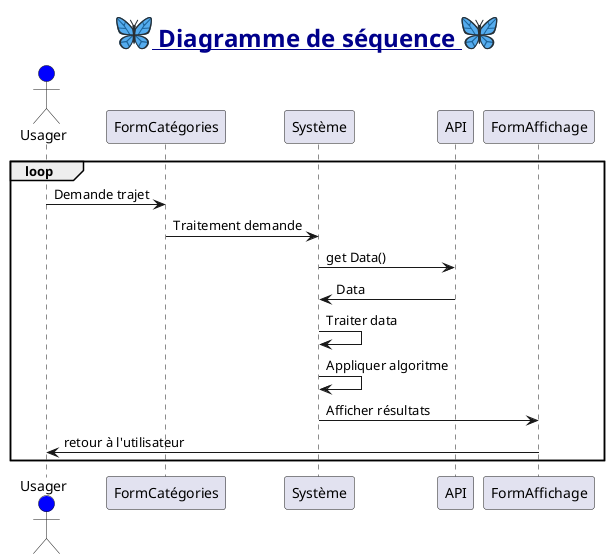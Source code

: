 @startuml

title <size:24><color:#darkblue><u><:1f98b:> Diagramme de séquence <:1f98b:></u></color></size>

actor Usager as A #blue

loop 
    A -> FormCatégories: Demande trajet
    FormCatégories -> Système: Traitement demande
    Système -> API: get Data()
    API -> Système: Data
    Système -> Système: Traiter data
    Système -> Système: Appliquer algoritme
    Système -> FormAffichage: Afficher résultats
    FormAffichage -> A: retour à l'utilisateur
end

@enduml